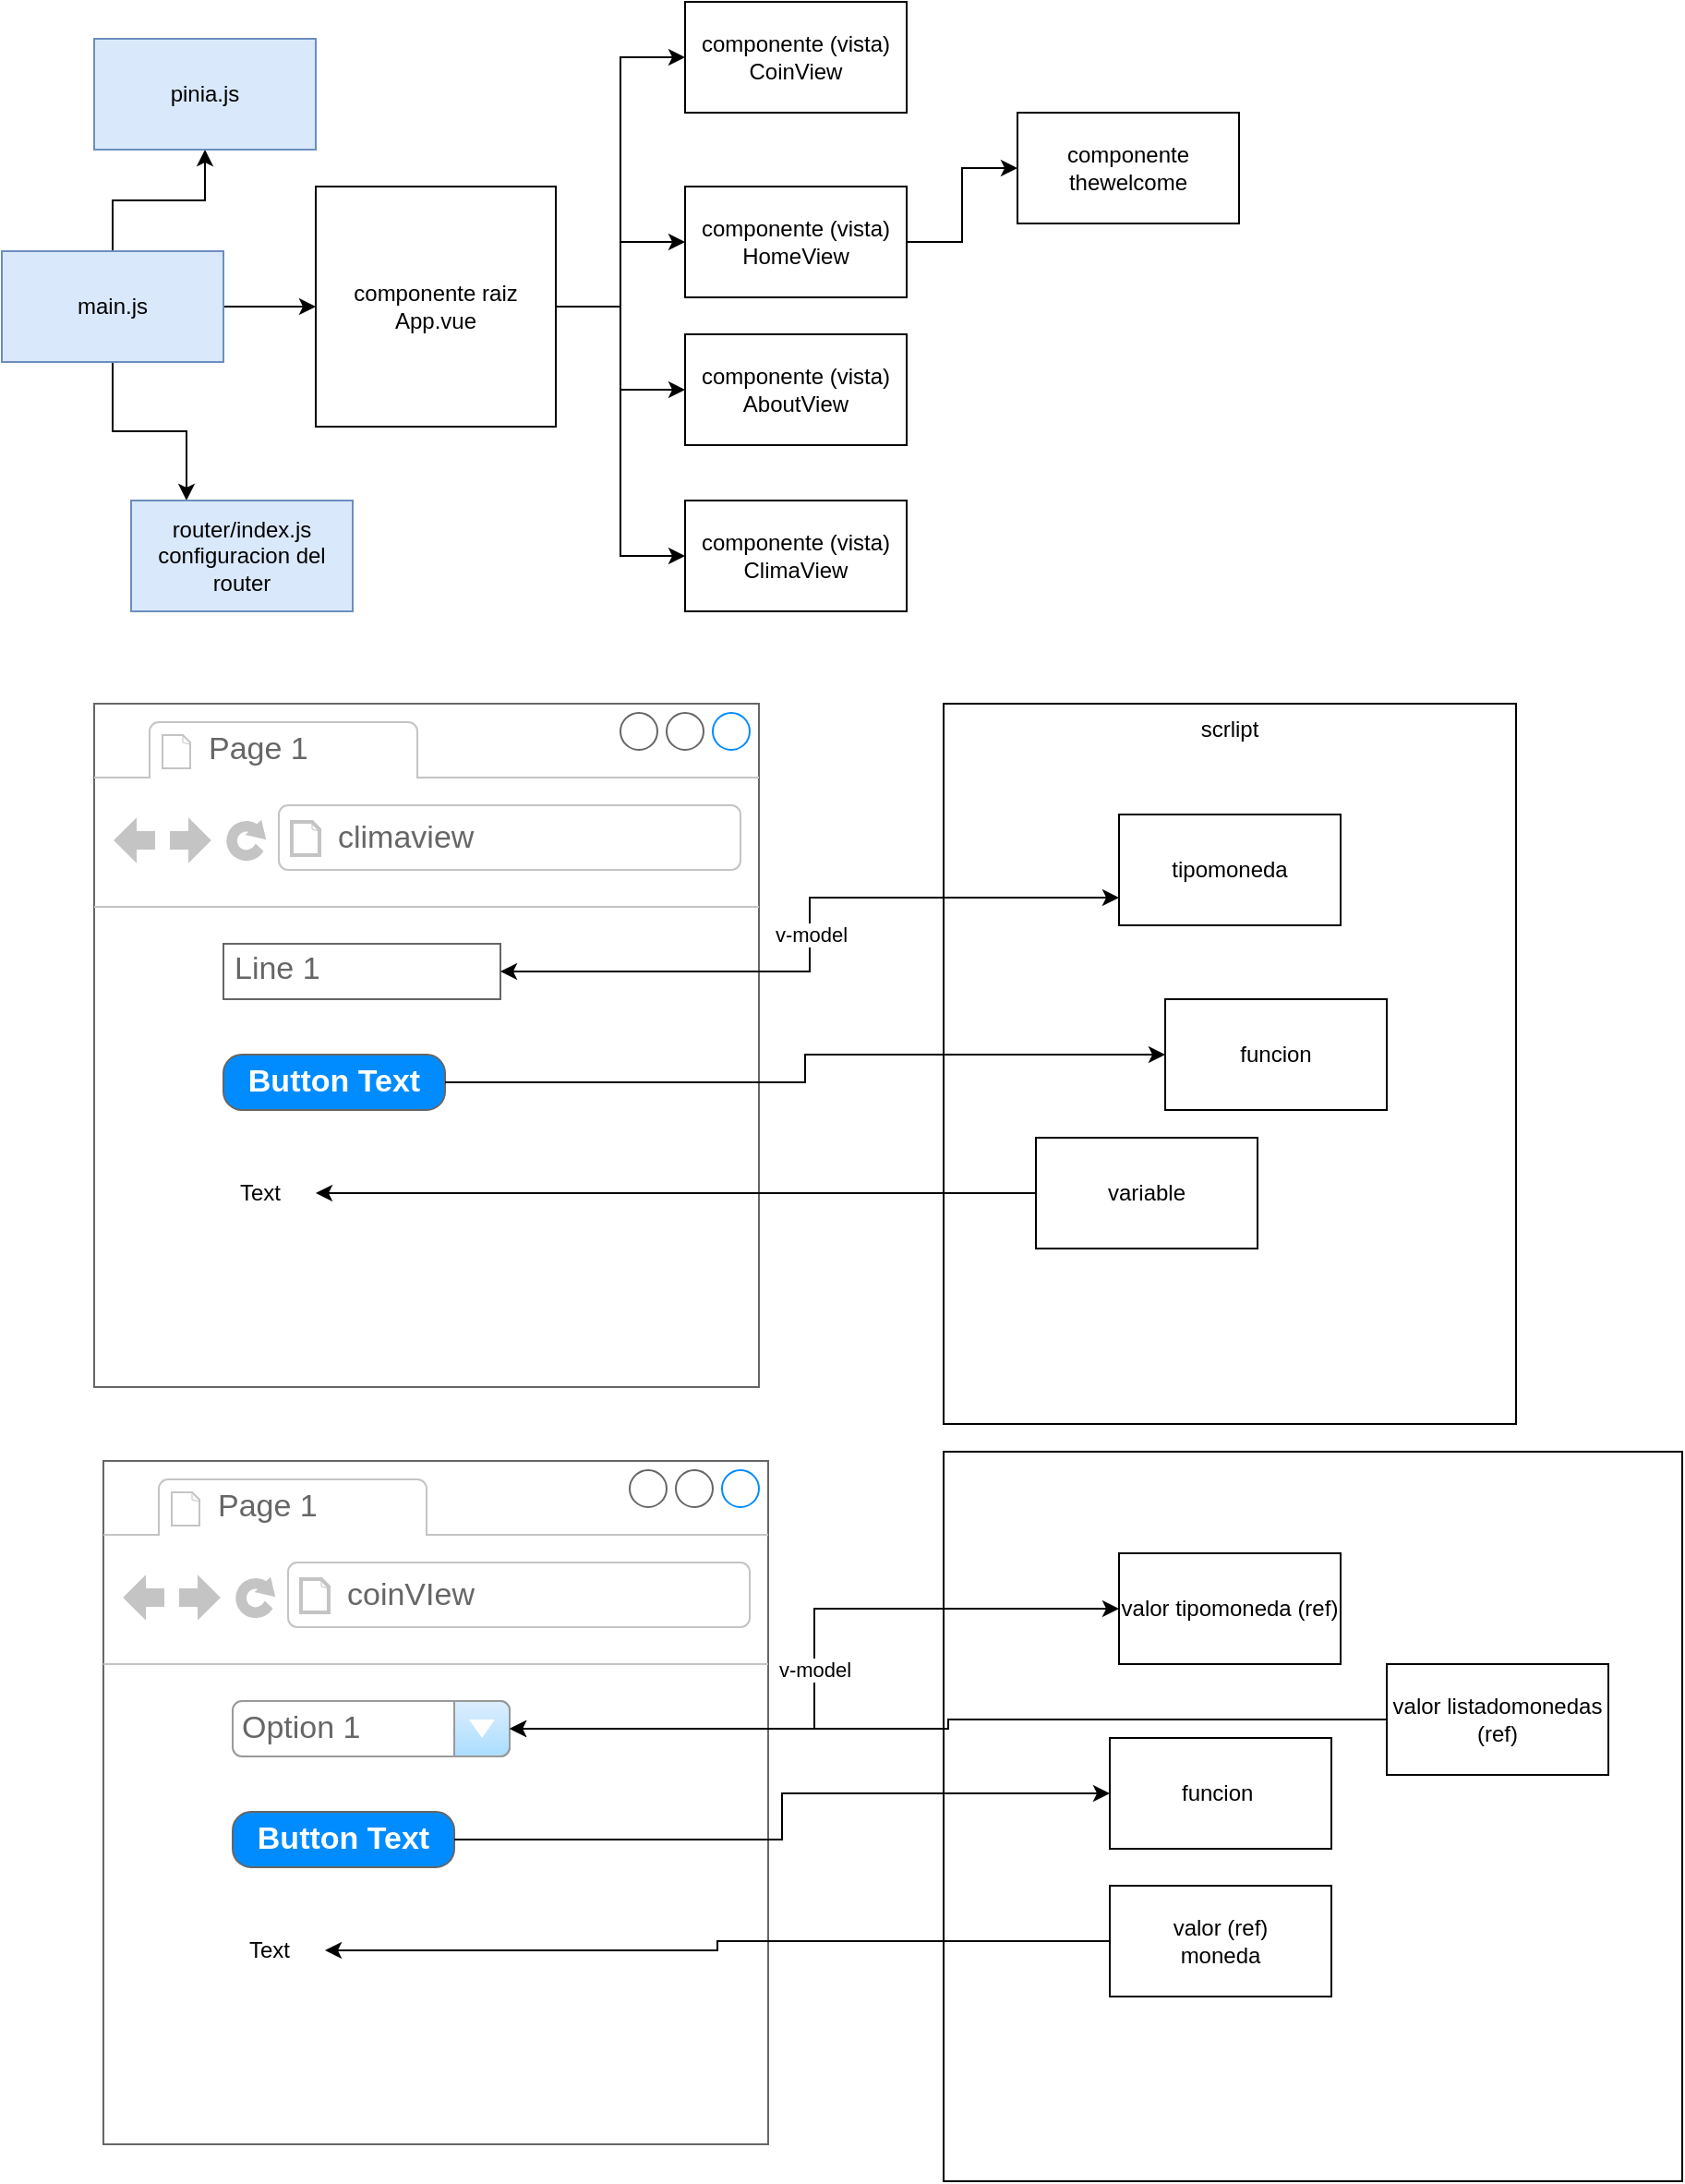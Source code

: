 <mxfile version="21.2.8" type="device">
  <diagram name="Página-1" id="EN5YM7cnhHA_wNPL7TMH">
    <mxGraphModel dx="1036" dy="614" grid="1" gridSize="10" guides="1" tooltips="1" connect="1" arrows="1" fold="1" page="1" pageScale="1" pageWidth="827" pageHeight="1169" math="0" shadow="0">
      <root>
        <mxCell id="0" />
        <mxCell id="1" parent="0" />
        <mxCell id="NSanxriAi46IydrpNSlO-4" style="edgeStyle=orthogonalEdgeStyle;rounded=0;orthogonalLoop=1;jettySize=auto;html=1;" edge="1" parent="1" source="NSanxriAi46IydrpNSlO-1" target="NSanxriAi46IydrpNSlO-2">
          <mxGeometry relative="1" as="geometry" />
        </mxCell>
        <mxCell id="NSanxriAi46IydrpNSlO-5" style="edgeStyle=orthogonalEdgeStyle;rounded=0;orthogonalLoop=1;jettySize=auto;html=1;entryX=0;entryY=0.5;entryDx=0;entryDy=0;" edge="1" parent="1" source="NSanxriAi46IydrpNSlO-1" target="NSanxriAi46IydrpNSlO-3">
          <mxGeometry relative="1" as="geometry" />
        </mxCell>
        <mxCell id="NSanxriAi46IydrpNSlO-15" style="edgeStyle=orthogonalEdgeStyle;rounded=0;orthogonalLoop=1;jettySize=auto;html=1;entryX=0;entryY=0.5;entryDx=0;entryDy=0;" edge="1" parent="1" source="NSanxriAi46IydrpNSlO-1" target="NSanxriAi46IydrpNSlO-14">
          <mxGeometry relative="1" as="geometry" />
        </mxCell>
        <mxCell id="NSanxriAi46IydrpNSlO-30" style="edgeStyle=orthogonalEdgeStyle;rounded=0;orthogonalLoop=1;jettySize=auto;html=1;entryX=0;entryY=0.5;entryDx=0;entryDy=0;" edge="1" parent="1" source="NSanxriAi46IydrpNSlO-1" target="NSanxriAi46IydrpNSlO-29">
          <mxGeometry relative="1" as="geometry" />
        </mxCell>
        <mxCell id="NSanxriAi46IydrpNSlO-1" value="componente raiz&lt;br&gt;App.vue" style="rounded=0;whiteSpace=wrap;html=1;" vertex="1" parent="1">
          <mxGeometry x="190" y="160" width="130" height="130" as="geometry" />
        </mxCell>
        <mxCell id="NSanxriAi46IydrpNSlO-13" style="edgeStyle=orthogonalEdgeStyle;rounded=0;orthogonalLoop=1;jettySize=auto;html=1;" edge="1" parent="1" source="NSanxriAi46IydrpNSlO-2" target="NSanxriAi46IydrpNSlO-12">
          <mxGeometry relative="1" as="geometry" />
        </mxCell>
        <mxCell id="NSanxriAi46IydrpNSlO-2" value="componente (vista)&lt;br&gt;HomeView" style="rounded=0;whiteSpace=wrap;html=1;" vertex="1" parent="1">
          <mxGeometry x="390" y="160" width="120" height="60" as="geometry" />
        </mxCell>
        <mxCell id="NSanxriAi46IydrpNSlO-3" value="componente (vista)&lt;br&gt;AboutView" style="rounded=0;whiteSpace=wrap;html=1;" vertex="1" parent="1">
          <mxGeometry x="390" y="240" width="120" height="60" as="geometry" />
        </mxCell>
        <mxCell id="NSanxriAi46IydrpNSlO-7" style="edgeStyle=orthogonalEdgeStyle;rounded=0;orthogonalLoop=1;jettySize=auto;html=1;entryX=0;entryY=0.5;entryDx=0;entryDy=0;" edge="1" parent="1" source="NSanxriAi46IydrpNSlO-6" target="NSanxriAi46IydrpNSlO-1">
          <mxGeometry relative="1" as="geometry" />
        </mxCell>
        <mxCell id="NSanxriAi46IydrpNSlO-9" style="edgeStyle=orthogonalEdgeStyle;rounded=0;orthogonalLoop=1;jettySize=auto;html=1;entryX=0.25;entryY=0;entryDx=0;entryDy=0;" edge="1" parent="1" source="NSanxriAi46IydrpNSlO-6" target="NSanxriAi46IydrpNSlO-8">
          <mxGeometry relative="1" as="geometry" />
        </mxCell>
        <mxCell id="NSanxriAi46IydrpNSlO-11" style="edgeStyle=orthogonalEdgeStyle;rounded=0;orthogonalLoop=1;jettySize=auto;html=1;" edge="1" parent="1" source="NSanxriAi46IydrpNSlO-6" target="NSanxriAi46IydrpNSlO-10">
          <mxGeometry relative="1" as="geometry" />
        </mxCell>
        <mxCell id="NSanxriAi46IydrpNSlO-6" value="main.js" style="rounded=0;whiteSpace=wrap;html=1;fillColor=#dae8fc;strokeColor=#6c8ebf;" vertex="1" parent="1">
          <mxGeometry x="20" y="195" width="120" height="60" as="geometry" />
        </mxCell>
        <mxCell id="NSanxriAi46IydrpNSlO-8" value="router/index.js&lt;br&gt;configuracion del router" style="rounded=0;whiteSpace=wrap;html=1;fillColor=#dae8fc;strokeColor=#6c8ebf;" vertex="1" parent="1">
          <mxGeometry x="90" y="330" width="120" height="60" as="geometry" />
        </mxCell>
        <mxCell id="NSanxriAi46IydrpNSlO-10" value="pinia.js" style="rounded=0;whiteSpace=wrap;html=1;fillColor=#dae8fc;strokeColor=#6c8ebf;" vertex="1" parent="1">
          <mxGeometry x="70" y="80" width="120" height="60" as="geometry" />
        </mxCell>
        <mxCell id="NSanxriAi46IydrpNSlO-12" value="componente&lt;br&gt;thewelcome" style="rounded=0;whiteSpace=wrap;html=1;" vertex="1" parent="1">
          <mxGeometry x="570" y="120" width="120" height="60" as="geometry" />
        </mxCell>
        <mxCell id="NSanxriAi46IydrpNSlO-14" value="componente (vista)&lt;br&gt;ClimaView" style="rounded=0;whiteSpace=wrap;html=1;" vertex="1" parent="1">
          <mxGeometry x="390" y="330" width="120" height="60" as="geometry" />
        </mxCell>
        <mxCell id="NSanxriAi46IydrpNSlO-16" value="" style="strokeWidth=1;shadow=0;dashed=0;align=center;html=1;shape=mxgraph.mockup.containers.browserWindow;rSize=0;strokeColor=#666666;strokeColor2=#008cff;strokeColor3=#c4c4c4;mainText=,;recursiveResize=0;" vertex="1" parent="1">
          <mxGeometry x="70" y="440" width="360" height="370" as="geometry" />
        </mxCell>
        <mxCell id="NSanxriAi46IydrpNSlO-17" value="Page 1" style="strokeWidth=1;shadow=0;dashed=0;align=center;html=1;shape=mxgraph.mockup.containers.anchor;fontSize=17;fontColor=#666666;align=left;whiteSpace=wrap;" vertex="1" parent="NSanxriAi46IydrpNSlO-16">
          <mxGeometry x="60" y="12" width="110" height="26" as="geometry" />
        </mxCell>
        <mxCell id="NSanxriAi46IydrpNSlO-18" value="climaview" style="strokeWidth=1;shadow=0;dashed=0;align=center;html=1;shape=mxgraph.mockup.containers.anchor;rSize=0;fontSize=17;fontColor=#666666;align=left;" vertex="1" parent="NSanxriAi46IydrpNSlO-16">
          <mxGeometry x="130" y="60" width="250" height="26" as="geometry" />
        </mxCell>
        <mxCell id="NSanxriAi46IydrpNSlO-19" value="Button Text" style="strokeWidth=1;shadow=0;dashed=0;align=center;html=1;shape=mxgraph.mockup.buttons.button;strokeColor=#666666;fontColor=#ffffff;mainText=;buttonStyle=round;fontSize=17;fontStyle=1;fillColor=#008cff;whiteSpace=wrap;" vertex="1" parent="NSanxriAi46IydrpNSlO-16">
          <mxGeometry x="70" y="190" width="120" height="30" as="geometry" />
        </mxCell>
        <mxCell id="NSanxriAi46IydrpNSlO-20" value="Text" style="text;html=1;strokeColor=none;fillColor=none;align=center;verticalAlign=middle;whiteSpace=wrap;rounded=0;" vertex="1" parent="NSanxriAi46IydrpNSlO-16">
          <mxGeometry x="60" y="250" width="60" height="30" as="geometry" />
        </mxCell>
        <mxCell id="NSanxriAi46IydrpNSlO-26" value="Line 1" style="strokeWidth=1;shadow=0;dashed=0;align=center;html=1;shape=mxgraph.mockup.text.textBox;fontColor=#666666;align=left;fontSize=17;spacingLeft=4;spacingTop=-3;whiteSpace=wrap;strokeColor=#666666;mainText=" vertex="1" parent="NSanxriAi46IydrpNSlO-16">
          <mxGeometry x="70" y="130" width="150" height="30" as="geometry" />
        </mxCell>
        <mxCell id="NSanxriAi46IydrpNSlO-21" value="scrlipt" style="rounded=0;whiteSpace=wrap;html=1;verticalAlign=top;" vertex="1" parent="1">
          <mxGeometry x="530" y="440" width="310" height="390" as="geometry" />
        </mxCell>
        <mxCell id="NSanxriAi46IydrpNSlO-22" value="funcion" style="rounded=0;whiteSpace=wrap;html=1;" vertex="1" parent="1">
          <mxGeometry x="650" y="600" width="120" height="60" as="geometry" />
        </mxCell>
        <mxCell id="NSanxriAi46IydrpNSlO-23" style="edgeStyle=orthogonalEdgeStyle;rounded=0;orthogonalLoop=1;jettySize=auto;html=1;" edge="1" parent="1" source="NSanxriAi46IydrpNSlO-19" target="NSanxriAi46IydrpNSlO-22">
          <mxGeometry relative="1" as="geometry" />
        </mxCell>
        <mxCell id="NSanxriAi46IydrpNSlO-25" style="edgeStyle=orthogonalEdgeStyle;rounded=0;orthogonalLoop=1;jettySize=auto;html=1;entryX=1;entryY=0.5;entryDx=0;entryDy=0;" edge="1" parent="1" source="NSanxriAi46IydrpNSlO-24" target="NSanxriAi46IydrpNSlO-20">
          <mxGeometry relative="1" as="geometry" />
        </mxCell>
        <mxCell id="NSanxriAi46IydrpNSlO-24" value="variable" style="rounded=0;whiteSpace=wrap;html=1;" vertex="1" parent="1">
          <mxGeometry x="580" y="675" width="120" height="60" as="geometry" />
        </mxCell>
        <mxCell id="NSanxriAi46IydrpNSlO-27" value="tipomoneda" style="rounded=0;whiteSpace=wrap;html=1;" vertex="1" parent="1">
          <mxGeometry x="625" y="500" width="120" height="60" as="geometry" />
        </mxCell>
        <mxCell id="NSanxriAi46IydrpNSlO-28" value="v-model" style="edgeStyle=orthogonalEdgeStyle;rounded=0;orthogonalLoop=1;jettySize=auto;html=1;entryX=0;entryY=0.75;entryDx=0;entryDy=0;startArrow=classic;startFill=1;" edge="1" parent="1" source="NSanxriAi46IydrpNSlO-26" target="NSanxriAi46IydrpNSlO-27">
          <mxGeometry relative="1" as="geometry" />
        </mxCell>
        <mxCell id="NSanxriAi46IydrpNSlO-29" value="componente (vista)&lt;br&gt;CoinView" style="rounded=0;whiteSpace=wrap;html=1;" vertex="1" parent="1">
          <mxGeometry x="390" y="60" width="120" height="60" as="geometry" />
        </mxCell>
        <mxCell id="NSanxriAi46IydrpNSlO-31" value="" style="strokeWidth=1;shadow=0;dashed=0;align=center;html=1;shape=mxgraph.mockup.containers.browserWindow;rSize=0;strokeColor=#666666;strokeColor2=#008cff;strokeColor3=#c4c4c4;mainText=,;recursiveResize=0;" vertex="1" parent="1">
          <mxGeometry x="75" y="850" width="360" height="370" as="geometry" />
        </mxCell>
        <mxCell id="NSanxriAi46IydrpNSlO-32" value="Page 1" style="strokeWidth=1;shadow=0;dashed=0;align=center;html=1;shape=mxgraph.mockup.containers.anchor;fontSize=17;fontColor=#666666;align=left;whiteSpace=wrap;" vertex="1" parent="NSanxriAi46IydrpNSlO-31">
          <mxGeometry x="60" y="12" width="110" height="26" as="geometry" />
        </mxCell>
        <mxCell id="NSanxriAi46IydrpNSlO-33" value="coinVIew" style="strokeWidth=1;shadow=0;dashed=0;align=center;html=1;shape=mxgraph.mockup.containers.anchor;rSize=0;fontSize=17;fontColor=#666666;align=left;" vertex="1" parent="NSanxriAi46IydrpNSlO-31">
          <mxGeometry x="130" y="60" width="250" height="26" as="geometry" />
        </mxCell>
        <mxCell id="NSanxriAi46IydrpNSlO-34" value="Button Text" style="strokeWidth=1;shadow=0;dashed=0;align=center;html=1;shape=mxgraph.mockup.buttons.button;strokeColor=#666666;fontColor=#ffffff;mainText=;buttonStyle=round;fontSize=17;fontStyle=1;fillColor=#008cff;whiteSpace=wrap;" vertex="1" parent="NSanxriAi46IydrpNSlO-31">
          <mxGeometry x="70" y="190" width="120" height="30" as="geometry" />
        </mxCell>
        <mxCell id="NSanxriAi46IydrpNSlO-35" value="Text" style="text;html=1;strokeColor=none;fillColor=none;align=center;verticalAlign=middle;whiteSpace=wrap;rounded=0;" vertex="1" parent="NSanxriAi46IydrpNSlO-31">
          <mxGeometry x="60" y="250" width="60" height="30" as="geometry" />
        </mxCell>
        <mxCell id="NSanxriAi46IydrpNSlO-37" value="Option 1" style="strokeWidth=1;shadow=0;dashed=0;align=center;html=1;shape=mxgraph.mockup.forms.comboBox;strokeColor=#999999;fillColor=#ddeeff;align=left;fillColor2=#aaddff;mainText=;fontColor=#666666;fontSize=17;spacingLeft=3;" vertex="1" parent="NSanxriAi46IydrpNSlO-31">
          <mxGeometry x="70" y="130" width="150" height="30" as="geometry" />
        </mxCell>
        <mxCell id="NSanxriAi46IydrpNSlO-38" value="" style="rounded=0;whiteSpace=wrap;html=1;" vertex="1" parent="1">
          <mxGeometry x="530" y="845" width="400" height="395" as="geometry" />
        </mxCell>
        <mxCell id="NSanxriAi46IydrpNSlO-39" value="funcion&amp;nbsp;" style="rounded=0;whiteSpace=wrap;html=1;" vertex="1" parent="1">
          <mxGeometry x="620" y="1000" width="120" height="60" as="geometry" />
        </mxCell>
        <mxCell id="NSanxriAi46IydrpNSlO-40" style="edgeStyle=orthogonalEdgeStyle;rounded=0;orthogonalLoop=1;jettySize=auto;html=1;" edge="1" parent="1" source="NSanxriAi46IydrpNSlO-34" target="NSanxriAi46IydrpNSlO-39">
          <mxGeometry relative="1" as="geometry" />
        </mxCell>
        <mxCell id="NSanxriAi46IydrpNSlO-42" style="edgeStyle=orthogonalEdgeStyle;rounded=0;orthogonalLoop=1;jettySize=auto;html=1;" edge="1" parent="1" source="NSanxriAi46IydrpNSlO-41" target="NSanxriAi46IydrpNSlO-35">
          <mxGeometry relative="1" as="geometry" />
        </mxCell>
        <mxCell id="NSanxriAi46IydrpNSlO-41" value="valor (ref)&lt;br&gt;moneda" style="rounded=0;whiteSpace=wrap;html=1;" vertex="1" parent="1">
          <mxGeometry x="620" y="1080" width="120" height="60" as="geometry" />
        </mxCell>
        <mxCell id="NSanxriAi46IydrpNSlO-43" value="valor tipomoneda (ref)" style="rounded=0;whiteSpace=wrap;html=1;" vertex="1" parent="1">
          <mxGeometry x="625" y="900" width="120" height="60" as="geometry" />
        </mxCell>
        <mxCell id="NSanxriAi46IydrpNSlO-44" value="v-model" style="edgeStyle=orthogonalEdgeStyle;rounded=0;orthogonalLoop=1;jettySize=auto;html=1;entryX=0;entryY=0.5;entryDx=0;entryDy=0;startArrow=classic;startFill=1;" edge="1" parent="1" source="NSanxriAi46IydrpNSlO-37" target="NSanxriAi46IydrpNSlO-43">
          <mxGeometry relative="1" as="geometry">
            <Array as="points">
              <mxPoint x="460" y="995" />
              <mxPoint x="460" y="930" />
            </Array>
          </mxGeometry>
        </mxCell>
        <mxCell id="NSanxriAi46IydrpNSlO-46" style="edgeStyle=orthogonalEdgeStyle;rounded=0;orthogonalLoop=1;jettySize=auto;html=1;" edge="1" parent="1" source="NSanxriAi46IydrpNSlO-45" target="NSanxriAi46IydrpNSlO-37">
          <mxGeometry relative="1" as="geometry" />
        </mxCell>
        <mxCell id="NSanxriAi46IydrpNSlO-45" value="valor listadomonedas (ref)" style="rounded=0;whiteSpace=wrap;html=1;" vertex="1" parent="1">
          <mxGeometry x="770" y="960" width="120" height="60" as="geometry" />
        </mxCell>
      </root>
    </mxGraphModel>
  </diagram>
</mxfile>
